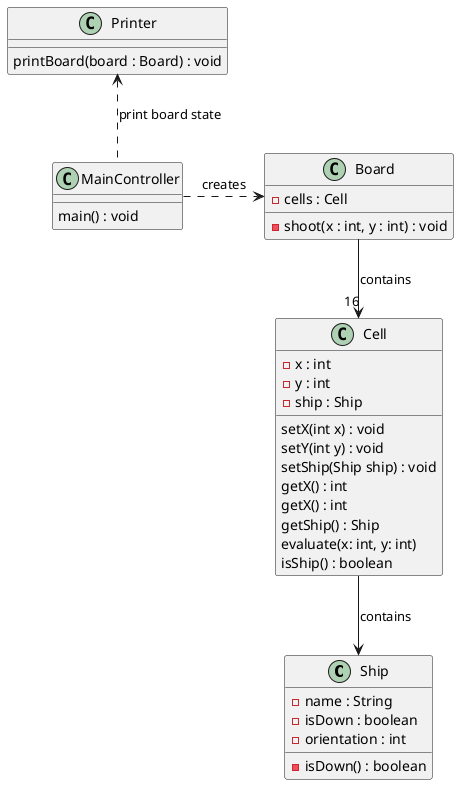 @startuml

class Ship
{
  -name : String  
  -isDown : boolean
  -orientation : int

  -isDown() : boolean
}

class Cell
{
  -x : int
  -y : int
  -ship : Ship
  
  setX(int x) : void
  setY(int y) : void
  setShip(Ship ship) : void
  getX() : int
  getX() : int
  getShip() : Ship
  evaluate(x: int, y: int)
  isShip() : boolean
}

class Board
{
  -cells : Cell
    
  -shoot(x : int, y : int) : void 
}

class MainController
{
  main() : void
}

class Printer 
{
    printBoard(board : Board) : void
}


MainController .right> Board : creates
MainController .up.> Printer : print board state
Board --> "16" Cell : contains
Cell --> Ship : contains

@enduml